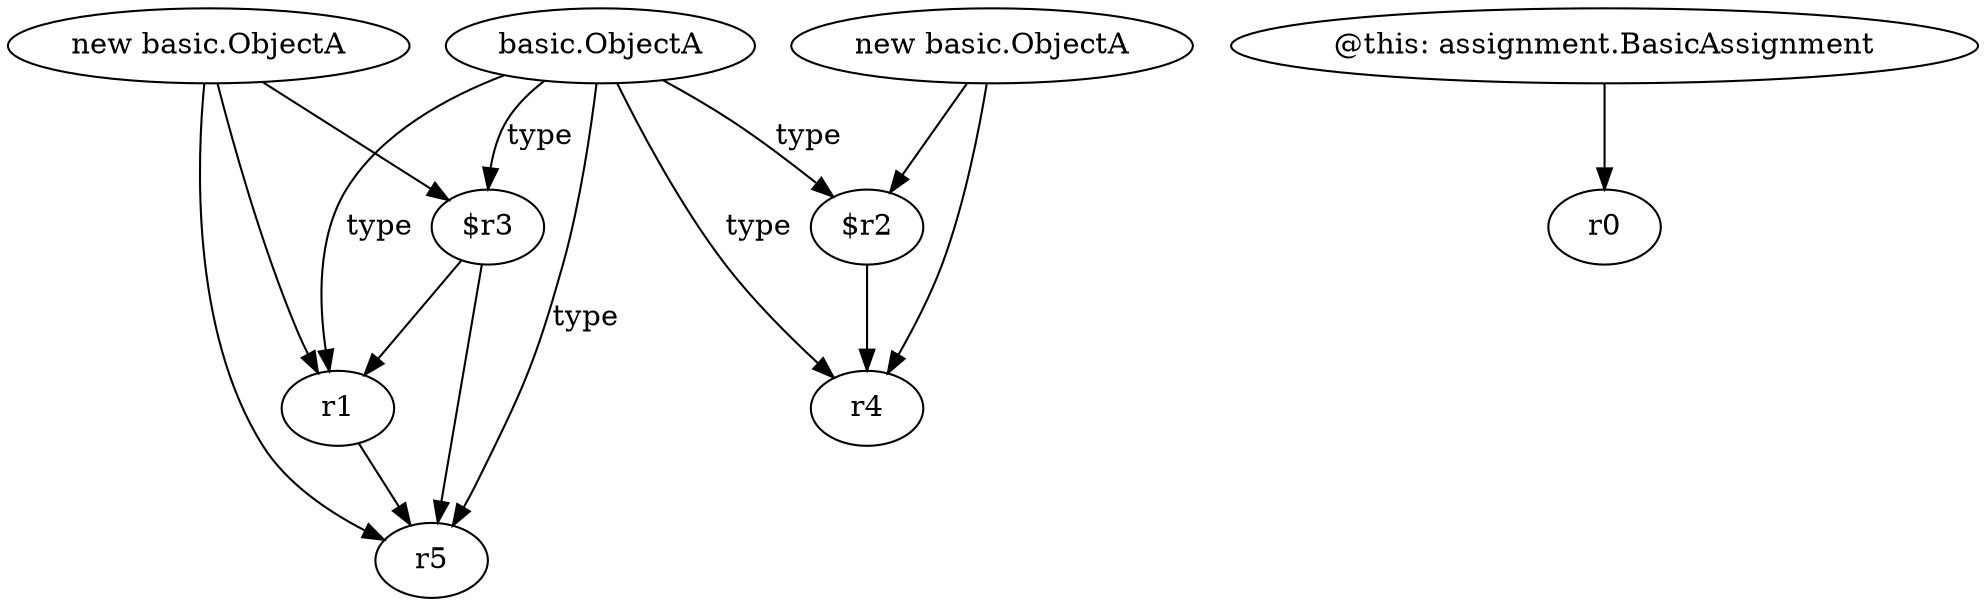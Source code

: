 digraph g {
0[label="basic.ObjectA"]
1[label="r1"]
0->1[label="type"]
2[label="r5"]
1->2[label=""]
3[label="$r3"]
3->1[label=""]
4[label="new basic.ObjectA"]
4->1[label=""]
5[label="new basic.ObjectA"]
6[label="r4"]
5->6[label=""]
3->2[label=""]
7[label="@this: assignment.BasicAssignment"]
8[label="r0"]
7->8[label=""]
0->2[label="type"]
4->3[label=""]
0->3[label="type"]
4->2[label=""]
9[label="$r2"]
5->9[label=""]
0->9[label="type"]
9->6[label=""]
0->6[label="type"]
}